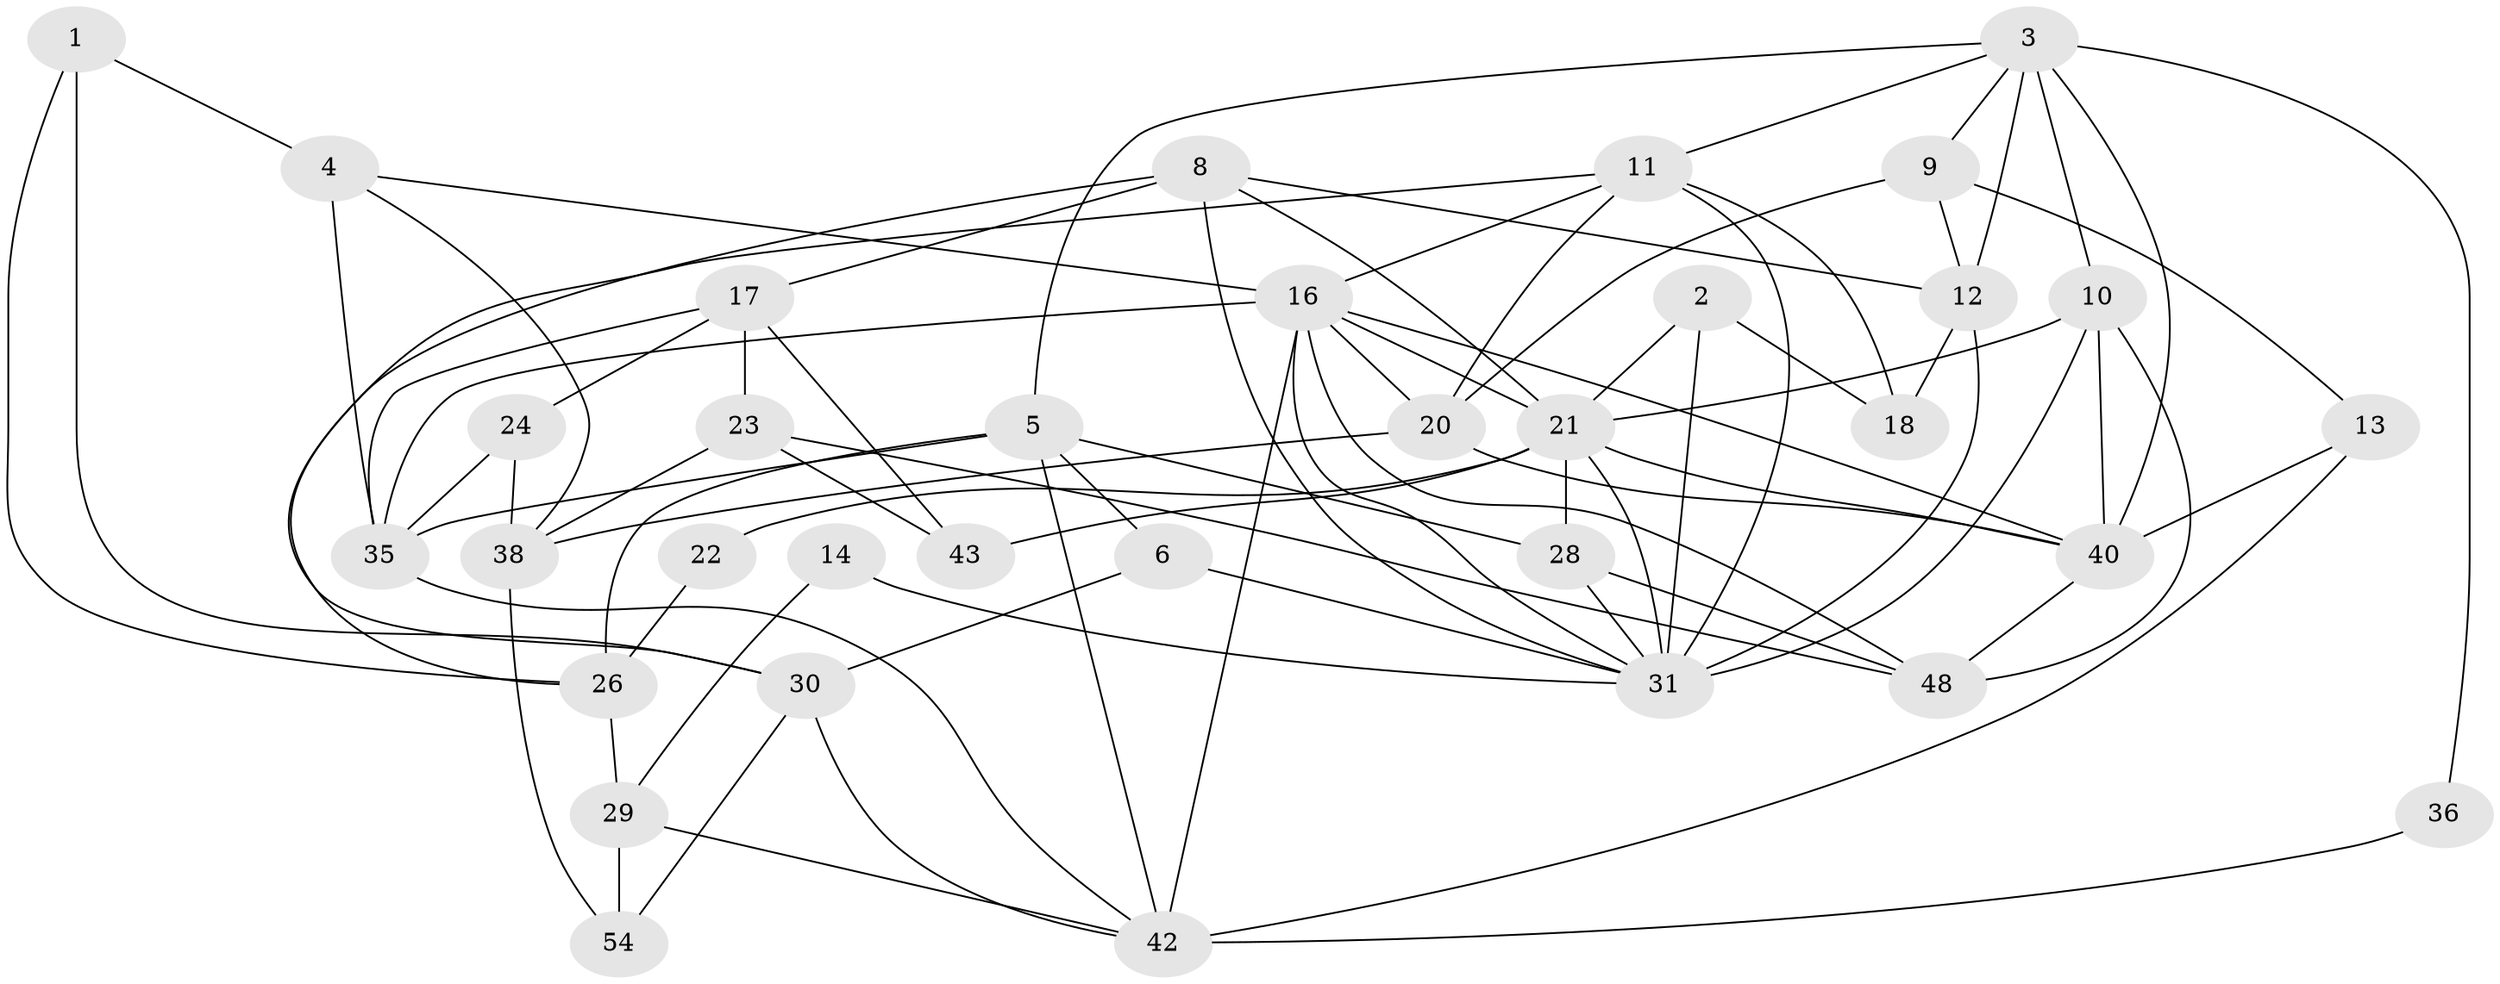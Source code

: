 // original degree distribution, {2: 0.1724137931034483, 3: 0.27586206896551724, 4: 0.20689655172413793, 7: 0.05172413793103448, 5: 0.15517241379310345, 6: 0.1206896551724138, 8: 0.017241379310344827}
// Generated by graph-tools (version 1.1) at 2025/41/03/06/25 10:41:53]
// undirected, 34 vertices, 81 edges
graph export_dot {
graph [start="1"]
  node [color=gray90,style=filled];
  1 [super="+46"];
  2;
  3 [super="+25"];
  4 [super="+7"];
  5 [super="+57"];
  6 [super="+15"];
  8;
  9;
  10 [super="+33"];
  11 [super="+27"];
  12 [super="+49"];
  13 [super="+53"];
  14;
  16 [super="+19"];
  17 [super="+44"];
  18;
  20 [super="+50"];
  21 [super="+51"];
  22 [super="+58"];
  23;
  24;
  26 [super="+32"];
  28;
  29 [super="+41"];
  30 [super="+34"];
  31 [super="+56"];
  35 [super="+37"];
  36;
  38 [super="+39"];
  40 [super="+52"];
  42 [super="+45"];
  43 [super="+47"];
  48 [super="+55"];
  54;
  1 -- 26;
  1 -- 4;
  1 -- 30;
  2 -- 31;
  2 -- 18;
  2 -- 21;
  3 -- 9;
  3 -- 10;
  3 -- 36;
  3 -- 5;
  3 -- 40;
  3 -- 11;
  3 -- 12;
  4 -- 38;
  4 -- 35;
  4 -- 16;
  5 -- 28;
  5 -- 42;
  5 -- 35 [weight=2];
  5 -- 6;
  5 -- 26;
  6 -- 31;
  6 -- 30;
  8 -- 21;
  8 -- 17;
  8 -- 30;
  8 -- 31;
  8 -- 12;
  9 -- 20;
  9 -- 13;
  9 -- 12;
  10 -- 21 [weight=2];
  10 -- 31;
  10 -- 48;
  10 -- 40;
  11 -- 18;
  11 -- 26;
  11 -- 31;
  11 -- 16;
  11 -- 20;
  12 -- 18;
  12 -- 31 [weight=2];
  13 -- 42 [weight=2];
  13 -- 40;
  14 -- 29;
  14 -- 31;
  16 -- 35 [weight=2];
  16 -- 48;
  16 -- 40;
  16 -- 42;
  16 -- 31;
  16 -- 21;
  16 -- 20;
  17 -- 35;
  17 -- 23;
  17 -- 24;
  17 -- 43;
  20 -- 38;
  20 -- 40;
  21 -- 28;
  21 -- 40;
  21 -- 31;
  21 -- 22 [weight=2];
  21 -- 43;
  22 -- 26;
  23 -- 48;
  23 -- 38 [weight=2];
  23 -- 43;
  24 -- 35;
  24 -- 38;
  26 -- 29 [weight=2];
  28 -- 48;
  28 -- 31;
  29 -- 54;
  29 -- 42;
  30 -- 54;
  30 -- 42;
  35 -- 42;
  36 -- 42;
  38 -- 54;
  40 -- 48;
}
